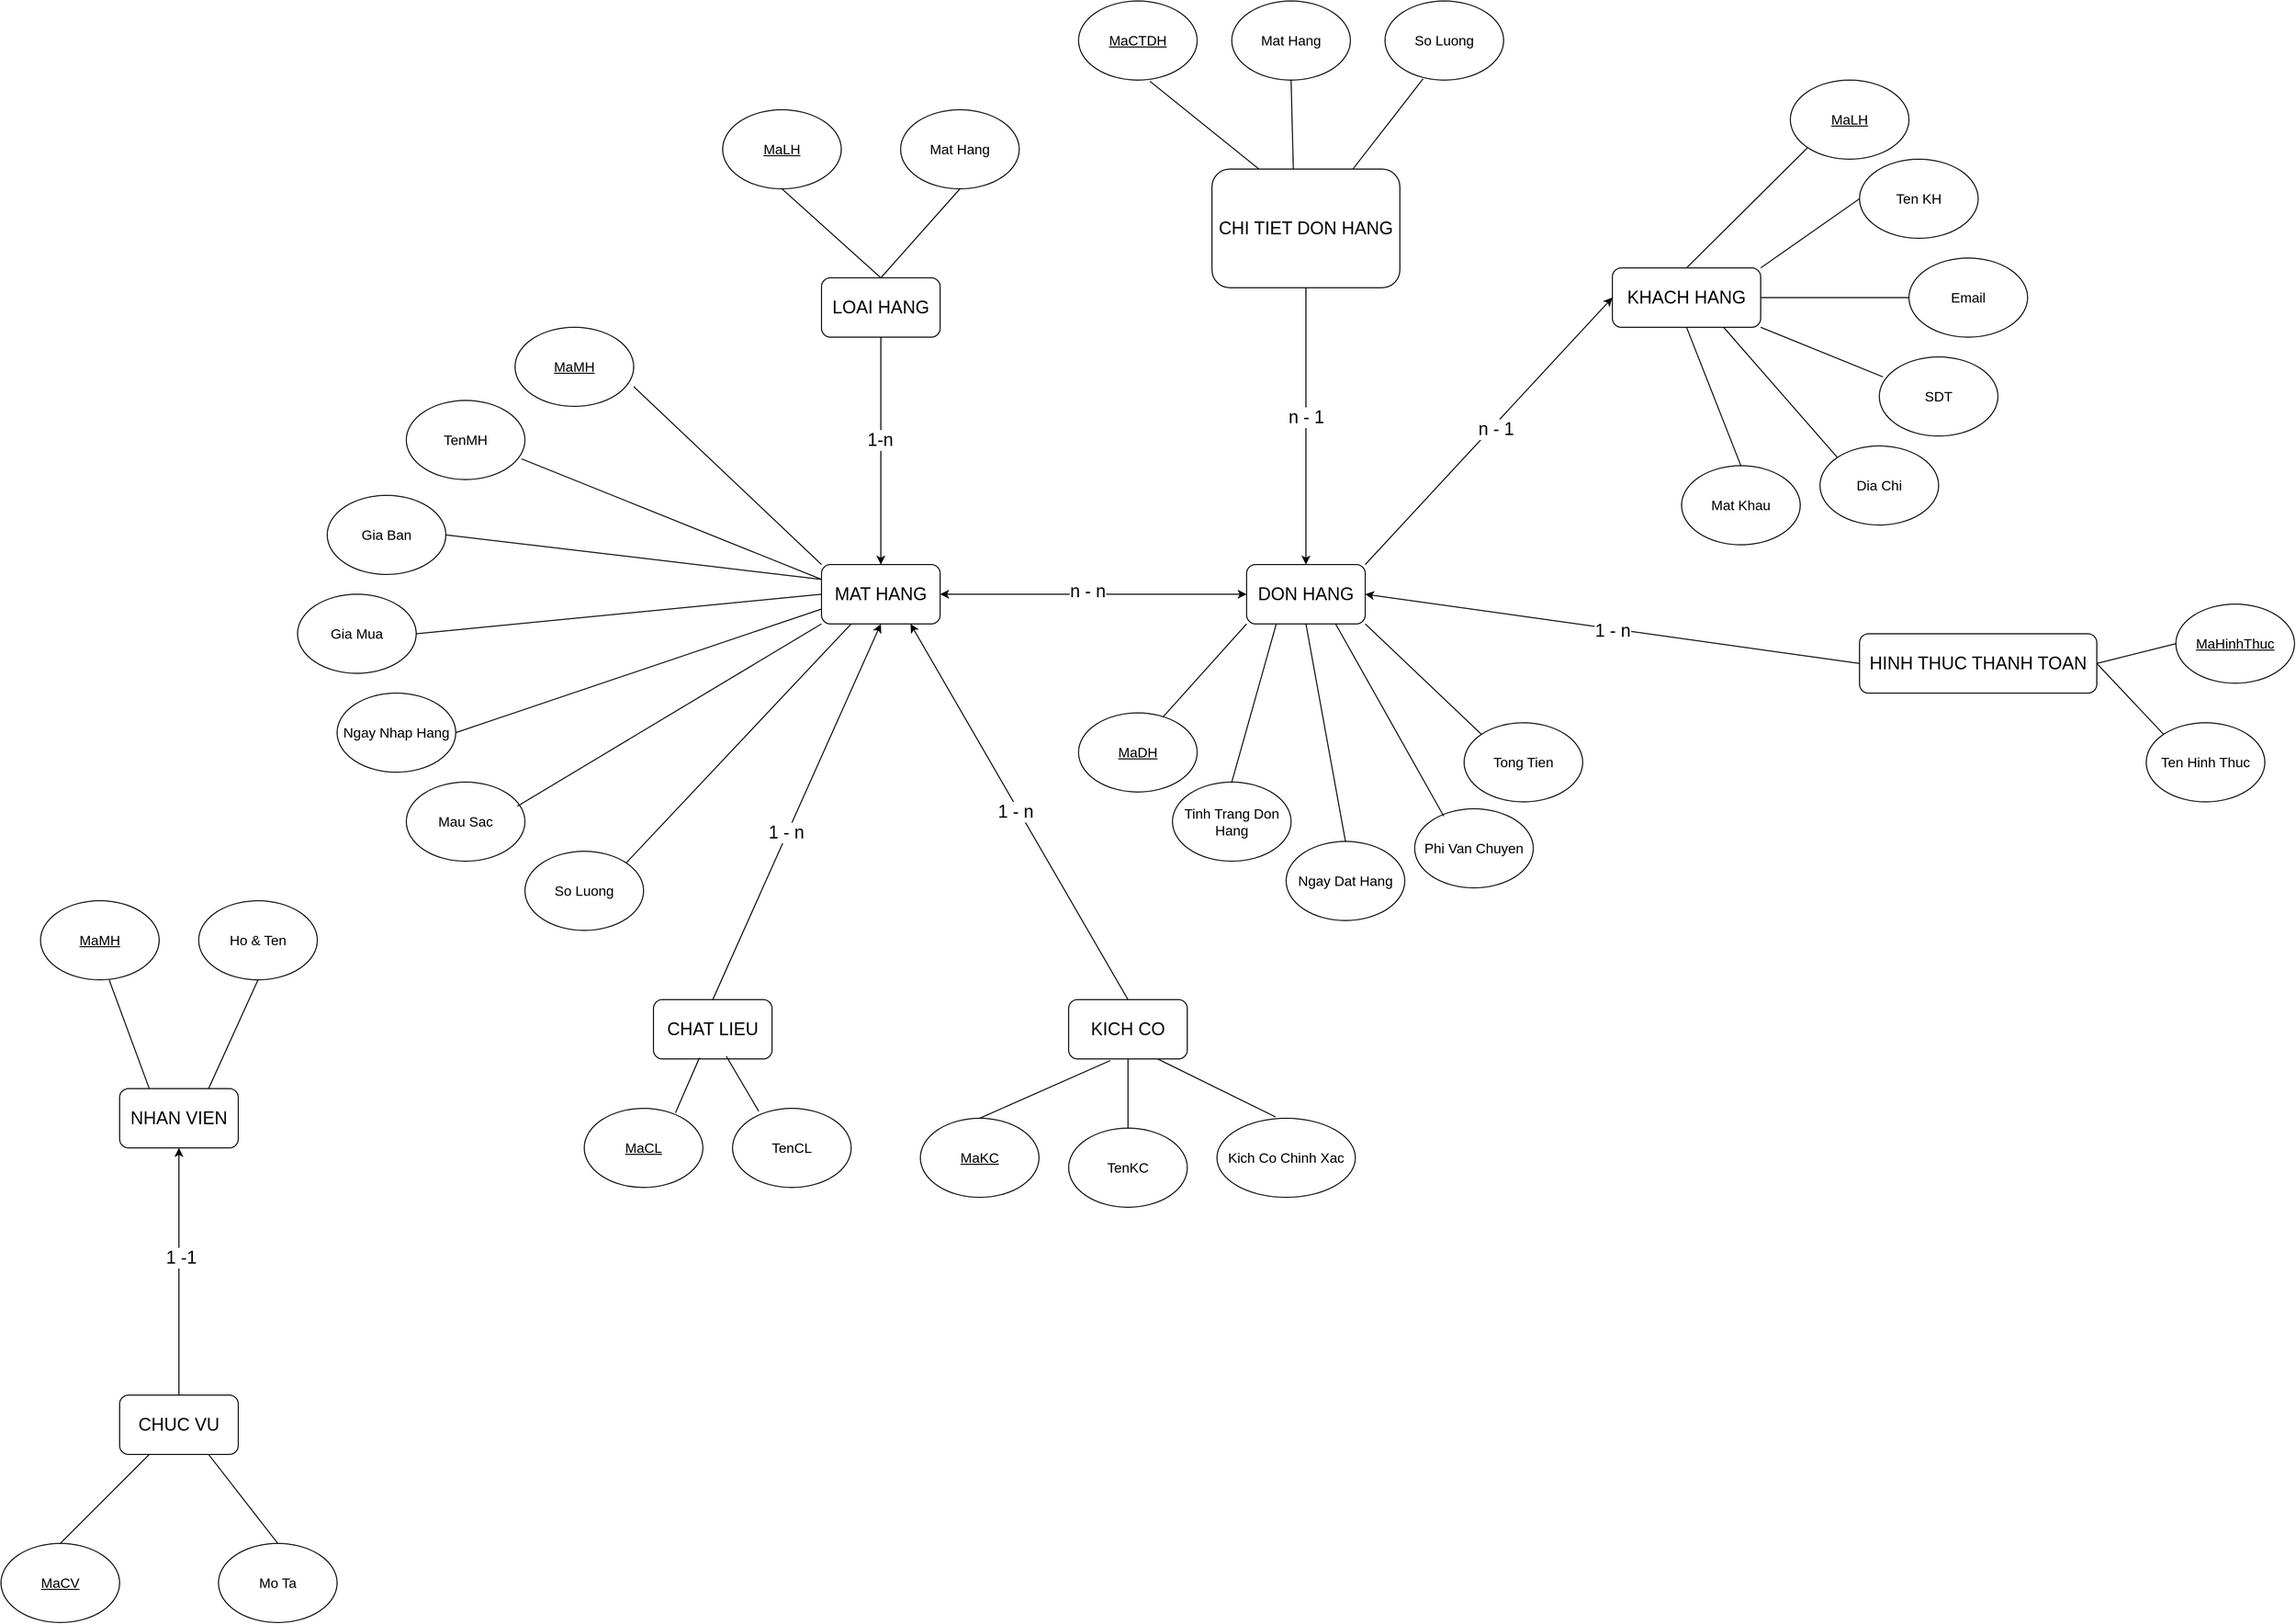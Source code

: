 <mxfile version="24.7.16">
  <diagram name="Page-1" id="EbaLPHoG32o2EvIgkiqX">
    <mxGraphModel grid="1" page="1" gridSize="10" guides="1" tooltips="1" connect="1" arrows="1" fold="1" pageScale="1" pageWidth="1169" pageHeight="827" math="0" shadow="0">
      <root>
        <mxCell id="0" />
        <mxCell id="1" parent="0" />
        <mxCell id="wJTwPAdukGqjJblI66U8-2" value="&lt;font style=&quot;font-size: 18px;&quot;&gt;LOAI HANG&lt;/font&gt;" style="rounded=1;whiteSpace=wrap;html=1;" vertex="1" parent="1">
          <mxGeometry x="170" y="210" width="120" height="60" as="geometry" />
        </mxCell>
        <mxCell id="wJTwPAdukGqjJblI66U8-3" value="&lt;span style=&quot;font-size: 18px;&quot;&gt;MAT HANG&lt;/span&gt;" style="rounded=1;whiteSpace=wrap;html=1;" vertex="1" parent="1">
          <mxGeometry x="170" y="500" width="120" height="60" as="geometry" />
        </mxCell>
        <mxCell id="wJTwPAdukGqjJblI66U8-4" value="" style="endArrow=classic;html=1;rounded=0;entryX=0.5;entryY=0;entryDx=0;entryDy=0;exitX=0.5;exitY=1;exitDx=0;exitDy=0;" edge="1" parent="1" source="wJTwPAdukGqjJblI66U8-2" target="wJTwPAdukGqjJblI66U8-3">
          <mxGeometry width="50" height="50" relative="1" as="geometry">
            <mxPoint x="250" y="110" as="sourcePoint" />
            <mxPoint x="240" y="440" as="targetPoint" />
          </mxGeometry>
        </mxCell>
        <mxCell id="wJTwPAdukGqjJblI66U8-5" value="&lt;font style=&quot;font-size: 18px;&quot;&gt;1-n&lt;/font&gt;" style="edgeLabel;html=1;align=center;verticalAlign=middle;resizable=0;points=[];" connectable="0" vertex="1" parent="wJTwPAdukGqjJblI66U8-4">
          <mxGeometry x="-0.096" y="-1" relative="1" as="geometry">
            <mxPoint as="offset" />
          </mxGeometry>
        </mxCell>
        <mxCell id="wJTwPAdukGqjJblI66U8-6" value="&lt;span style=&quot;font-size: 18px;&quot;&gt;KHACH HANG&lt;/span&gt;" style="rounded=1;whiteSpace=wrap;html=1;" vertex="1" parent="1">
          <mxGeometry x="970" y="200" width="150" height="60" as="geometry" />
        </mxCell>
        <mxCell id="wJTwPAdukGqjJblI66U8-7" value="&lt;span style=&quot;font-size: 18px;&quot;&gt;DON HANG&lt;/span&gt;" style="rounded=1;whiteSpace=wrap;html=1;" vertex="1" parent="1">
          <mxGeometry x="600" y="500" width="120" height="60" as="geometry" />
        </mxCell>
        <mxCell id="wJTwPAdukGqjJblI66U8-8" value="&lt;span style=&quot;font-size: 18px;&quot;&gt;CHI TIET DON HANG&lt;/span&gt;" style="rounded=1;whiteSpace=wrap;html=1;" vertex="1" parent="1">
          <mxGeometry x="565" y="100" width="190" height="120" as="geometry" />
        </mxCell>
        <mxCell id="wJTwPAdukGqjJblI66U8-9" value="&lt;span style=&quot;font-size: 18px;&quot;&gt;NHAN VIEN&lt;/span&gt;" style="rounded=1;whiteSpace=wrap;html=1;" vertex="1" parent="1">
          <mxGeometry x="-540" y="1030" width="120" height="60" as="geometry" />
        </mxCell>
        <mxCell id="wJTwPAdukGqjJblI66U8-10" value="&lt;span style=&quot;font-size: 18px;&quot;&gt;CHUC VU&lt;/span&gt;" style="rounded=1;whiteSpace=wrap;html=1;" vertex="1" parent="1">
          <mxGeometry x="-540" y="1340" width="120" height="60" as="geometry" />
        </mxCell>
        <mxCell id="wJTwPAdukGqjJblI66U8-13" value="" style="endArrow=classic;html=1;rounded=0;exitX=0.5;exitY=0;exitDx=0;exitDy=0;entryX=0.5;entryY=1;entryDx=0;entryDy=0;" edge="1" parent="1" source="wJTwPAdukGqjJblI66U8-10" target="wJTwPAdukGqjJblI66U8-9">
          <mxGeometry width="50" height="50" relative="1" as="geometry">
            <mxPoint x="680" y="830" as="sourcePoint" />
            <mxPoint x="730" y="780" as="targetPoint" />
          </mxGeometry>
        </mxCell>
        <mxCell id="wJTwPAdukGqjJblI66U8-17" value="&lt;font style=&quot;font-size: 18px;&quot;&gt;1 -1&lt;/font&gt;" style="edgeLabel;html=1;align=center;verticalAlign=middle;resizable=0;points=[];" connectable="0" vertex="1" parent="wJTwPAdukGqjJblI66U8-13">
          <mxGeometry x="0.103" y="-2" relative="1" as="geometry">
            <mxPoint y="-1" as="offset" />
          </mxGeometry>
        </mxCell>
        <mxCell id="wJTwPAdukGqjJblI66U8-18" value="" style="endArrow=classic;startArrow=classic;html=1;rounded=0;entryX=1;entryY=0.5;entryDx=0;entryDy=0;exitX=0;exitY=0.5;exitDx=0;exitDy=0;" edge="1" parent="1" source="wJTwPAdukGqjJblI66U8-7" target="wJTwPAdukGqjJblI66U8-3">
          <mxGeometry width="50" height="50" relative="1" as="geometry">
            <mxPoint x="590" y="530" as="sourcePoint" />
            <mxPoint x="780" y="470" as="targetPoint" />
          </mxGeometry>
        </mxCell>
        <mxCell id="wJTwPAdukGqjJblI66U8-19" value="&lt;font style=&quot;font-size: 18px;&quot;&gt;n - n&lt;/font&gt;" style="edgeLabel;html=1;align=center;verticalAlign=middle;resizable=0;points=[];" connectable="0" vertex="1" parent="wJTwPAdukGqjJblI66U8-18">
          <mxGeometry x="0.042" y="-3" relative="1" as="geometry">
            <mxPoint as="offset" />
          </mxGeometry>
        </mxCell>
        <mxCell id="wJTwPAdukGqjJblI66U8-20" value="" style="endArrow=classic;html=1;rounded=0;entryX=0;entryY=0.5;entryDx=0;entryDy=0;exitX=1;exitY=0;exitDx=0;exitDy=0;" edge="1" parent="1" source="wJTwPAdukGqjJblI66U8-7" target="wJTwPAdukGqjJblI66U8-6">
          <mxGeometry width="50" height="50" relative="1" as="geometry">
            <mxPoint x="730" y="640" as="sourcePoint" />
            <mxPoint x="780" y="590" as="targetPoint" />
          </mxGeometry>
        </mxCell>
        <mxCell id="wJTwPAdukGqjJblI66U8-22" value="&lt;font style=&quot;font-size: 18px;&quot;&gt;n - 1&lt;/font&gt;" style="edgeLabel;html=1;align=center;verticalAlign=middle;resizable=0;points=[];" connectable="0" vertex="1" parent="wJTwPAdukGqjJblI66U8-20">
          <mxGeometry x="0.034" y="-3" relative="1" as="geometry">
            <mxPoint as="offset" />
          </mxGeometry>
        </mxCell>
        <mxCell id="wJTwPAdukGqjJblI66U8-23" value="" style="endArrow=classic;html=1;rounded=0;exitX=0.5;exitY=1;exitDx=0;exitDy=0;entryX=0.5;entryY=0;entryDx=0;entryDy=0;" edge="1" parent="1" source="wJTwPAdukGqjJblI66U8-8" target="wJTwPAdukGqjJblI66U8-7">
          <mxGeometry width="50" height="50" relative="1" as="geometry">
            <mxPoint x="720" y="580" as="sourcePoint" />
            <mxPoint x="770" y="530" as="targetPoint" />
          </mxGeometry>
        </mxCell>
        <mxCell id="wJTwPAdukGqjJblI66U8-24" value="&lt;font style=&quot;font-size: 18px;&quot;&gt;n - 1&lt;/font&gt;" style="edgeLabel;html=1;align=center;verticalAlign=middle;resizable=0;points=[];" connectable="0" vertex="1" parent="wJTwPAdukGqjJblI66U8-23">
          <mxGeometry x="-0.057" relative="1" as="geometry">
            <mxPoint y="-1" as="offset" />
          </mxGeometry>
        </mxCell>
        <mxCell id="wJTwPAdukGqjJblI66U8-25" value="&lt;u&gt;&lt;font style=&quot;font-size: 14px;&quot;&gt;MaCTDH&lt;/font&gt;&lt;/u&gt;" style="ellipse;whiteSpace=wrap;html=1;" vertex="1" parent="1">
          <mxGeometry x="430" y="-70" width="120" height="80" as="geometry" />
        </mxCell>
        <mxCell id="wJTwPAdukGqjJblI66U8-26" value="&lt;font style=&quot;font-size: 14px;&quot;&gt;Mat Hang&lt;/font&gt;" style="ellipse;whiteSpace=wrap;html=1;" vertex="1" parent="1">
          <mxGeometry x="585" y="-70" width="120" height="80" as="geometry" />
        </mxCell>
        <mxCell id="wJTwPAdukGqjJblI66U8-27" value="&lt;span style=&quot;font-size: 14px;&quot;&gt;So Luong&lt;/span&gt;" style="ellipse;whiteSpace=wrap;html=1;" vertex="1" parent="1">
          <mxGeometry x="740" y="-70" width="120" height="80" as="geometry" />
        </mxCell>
        <mxCell id="wJTwPAdukGqjJblI66U8-28" value="" style="endArrow=none;html=1;rounded=0;entryX=0.602;entryY=1.016;entryDx=0;entryDy=0;entryPerimeter=0;exitX=0.25;exitY=0;exitDx=0;exitDy=0;" edge="1" parent="1" source="wJTwPAdukGqjJblI66U8-8" target="wJTwPAdukGqjJblI66U8-25">
          <mxGeometry width="50" height="50" relative="1" as="geometry">
            <mxPoint x="720" y="260" as="sourcePoint" />
            <mxPoint x="770" y="210" as="targetPoint" />
          </mxGeometry>
        </mxCell>
        <mxCell id="wJTwPAdukGqjJblI66U8-29" value="" style="endArrow=none;html=1;rounded=0;entryX=0.5;entryY=1;entryDx=0;entryDy=0;exitX=0.433;exitY=0;exitDx=0;exitDy=0;exitPerimeter=0;" edge="1" parent="1" source="wJTwPAdukGqjJblI66U8-8" target="wJTwPAdukGqjJblI66U8-26">
          <mxGeometry width="50" height="50" relative="1" as="geometry">
            <mxPoint x="613" y="100" as="sourcePoint" />
            <mxPoint x="502" y="11" as="targetPoint" />
          </mxGeometry>
        </mxCell>
        <mxCell id="wJTwPAdukGqjJblI66U8-30" value="" style="endArrow=none;html=1;rounded=0;entryX=0.321;entryY=0.984;entryDx=0;entryDy=0;entryPerimeter=0;exitX=0.75;exitY=0;exitDx=0;exitDy=0;" edge="1" parent="1" source="wJTwPAdukGqjJblI66U8-8" target="wJTwPAdukGqjJblI66U8-27">
          <mxGeometry width="50" height="50" relative="1" as="geometry">
            <mxPoint x="623" y="110" as="sourcePoint" />
            <mxPoint x="512" y="21" as="targetPoint" />
          </mxGeometry>
        </mxCell>
        <mxCell id="NMj2f-DkREQclC8dUfC--1" value="&lt;span style=&quot;font-size: 14px;&quot;&gt;&lt;u&gt;MaLH&lt;/u&gt;&lt;/span&gt;" style="ellipse;whiteSpace=wrap;html=1;" vertex="1" parent="1">
          <mxGeometry x="70" y="40" width="120" height="80" as="geometry" />
        </mxCell>
        <mxCell id="NMj2f-DkREQclC8dUfC--2" value="&lt;font style=&quot;font-size: 14px;&quot;&gt;Mat Hang&lt;/font&gt;" style="ellipse;whiteSpace=wrap;html=1;" vertex="1" parent="1">
          <mxGeometry x="250" y="40" width="120" height="80" as="geometry" />
        </mxCell>
        <mxCell id="NMj2f-DkREQclC8dUfC--3" value="" style="endArrow=none;html=1;rounded=0;entryX=0.5;entryY=1;entryDx=0;entryDy=0;exitX=0.5;exitY=0;exitDx=0;exitDy=0;" edge="1" parent="1" source="wJTwPAdukGqjJblI66U8-2" target="NMj2f-DkREQclC8dUfC--2">
          <mxGeometry width="50" height="50" relative="1" as="geometry">
            <mxPoint x="490" y="340" as="sourcePoint" />
            <mxPoint x="540" y="290" as="targetPoint" />
          </mxGeometry>
        </mxCell>
        <mxCell id="NMj2f-DkREQclC8dUfC--4" value="" style="endArrow=none;html=1;rounded=0;entryX=0.5;entryY=1;entryDx=0;entryDy=0;exitX=0.5;exitY=0;exitDx=0;exitDy=0;" edge="1" parent="1" source="wJTwPAdukGqjJblI66U8-2" target="NMj2f-DkREQclC8dUfC--1">
          <mxGeometry width="50" height="50" relative="1" as="geometry">
            <mxPoint x="490" y="340" as="sourcePoint" />
            <mxPoint x="540" y="290" as="targetPoint" />
          </mxGeometry>
        </mxCell>
        <mxCell id="NMj2f-DkREQclC8dUfC--5" value="&lt;span style=&quot;font-size: 14px;&quot;&gt;&lt;u&gt;MaMH&lt;/u&gt;&lt;/span&gt;" style="ellipse;whiteSpace=wrap;html=1;" vertex="1" parent="1">
          <mxGeometry x="-140" y="260" width="120" height="80" as="geometry" />
        </mxCell>
        <mxCell id="NMj2f-DkREQclC8dUfC--6" value="&lt;span style=&quot;font-size: 14px;&quot;&gt;TenMH&lt;/span&gt;" style="ellipse;whiteSpace=wrap;html=1;" vertex="1" parent="1">
          <mxGeometry x="-250" y="334" width="120" height="80" as="geometry" />
        </mxCell>
        <mxCell id="NMj2f-DkREQclC8dUfC--7" value="&lt;span style=&quot;font-size: 14px;&quot;&gt;Gia Ban&lt;/span&gt;" style="ellipse;whiteSpace=wrap;html=1;" vertex="1" parent="1">
          <mxGeometry x="-330" y="430" width="120" height="80" as="geometry" />
        </mxCell>
        <mxCell id="NMj2f-DkREQclC8dUfC--8" value="&lt;span style=&quot;font-size: 14px;&quot;&gt;Gia Mua&lt;/span&gt;" style="ellipse;whiteSpace=wrap;html=1;" vertex="1" parent="1">
          <mxGeometry x="-360" y="530" width="120" height="80" as="geometry" />
        </mxCell>
        <mxCell id="NMj2f-DkREQclC8dUfC--9" value="&lt;span style=&quot;font-size: 14px;&quot;&gt;Ngay Nhap Hang&lt;/span&gt;" style="ellipse;whiteSpace=wrap;html=1;" vertex="1" parent="1">
          <mxGeometry x="-320" y="630" width="120" height="80" as="geometry" />
        </mxCell>
        <mxCell id="NMj2f-DkREQclC8dUfC--11" value="&lt;span style=&quot;font-size: 14px;&quot;&gt;Mau Sac&lt;/span&gt;" style="ellipse;whiteSpace=wrap;html=1;" vertex="1" parent="1">
          <mxGeometry x="-250" y="720" width="120" height="80" as="geometry" />
        </mxCell>
        <mxCell id="NMj2f-DkREQclC8dUfC--12" value="&lt;span style=&quot;font-size: 14px;&quot;&gt;So Luong&lt;/span&gt;" style="ellipse;whiteSpace=wrap;html=1;" vertex="1" parent="1">
          <mxGeometry x="-130" y="790" width="120" height="80" as="geometry" />
        </mxCell>
        <mxCell id="NMj2f-DkREQclC8dUfC--13" value="" style="endArrow=none;html=1;rounded=0;entryX=1;entryY=0.75;entryDx=0;entryDy=0;entryPerimeter=0;exitX=0;exitY=0;exitDx=0;exitDy=0;" edge="1" parent="1" source="wJTwPAdukGqjJblI66U8-3" target="NMj2f-DkREQclC8dUfC--5">
          <mxGeometry width="50" height="50" relative="1" as="geometry">
            <mxPoint x="500" y="700" as="sourcePoint" />
            <mxPoint x="550" y="650" as="targetPoint" />
          </mxGeometry>
        </mxCell>
        <mxCell id="NMj2f-DkREQclC8dUfC--14" value="" style="endArrow=none;html=1;rounded=0;entryX=0.971;entryY=0.738;entryDx=0;entryDy=0;entryPerimeter=0;exitX=0;exitY=0.25;exitDx=0;exitDy=0;" edge="1" parent="1" source="wJTwPAdukGqjJblI66U8-3" target="NMj2f-DkREQclC8dUfC--6">
          <mxGeometry width="50" height="50" relative="1" as="geometry">
            <mxPoint x="500" y="700" as="sourcePoint" />
            <mxPoint x="550" y="650" as="targetPoint" />
          </mxGeometry>
        </mxCell>
        <mxCell id="NMj2f-DkREQclC8dUfC--15" value="" style="endArrow=none;html=1;rounded=0;entryX=1;entryY=0.5;entryDx=0;entryDy=0;exitX=0;exitY=0.25;exitDx=0;exitDy=0;" edge="1" parent="1" source="wJTwPAdukGqjJblI66U8-3" target="NMj2f-DkREQclC8dUfC--7">
          <mxGeometry width="50" height="50" relative="1" as="geometry">
            <mxPoint x="170" y="520" as="sourcePoint" />
            <mxPoint x="550" y="650" as="targetPoint" />
          </mxGeometry>
        </mxCell>
        <mxCell id="NMj2f-DkREQclC8dUfC--16" value="" style="endArrow=none;html=1;rounded=0;entryX=1;entryY=0.5;entryDx=0;entryDy=0;exitX=0;exitY=0.5;exitDx=0;exitDy=0;" edge="1" parent="1" source="wJTwPAdukGqjJblI66U8-3" target="NMj2f-DkREQclC8dUfC--8">
          <mxGeometry width="50" height="50" relative="1" as="geometry">
            <mxPoint x="500" y="700" as="sourcePoint" />
            <mxPoint x="550" y="650" as="targetPoint" />
          </mxGeometry>
        </mxCell>
        <mxCell id="NMj2f-DkREQclC8dUfC--17" value="" style="endArrow=none;html=1;rounded=0;entryX=1;entryY=0.5;entryDx=0;entryDy=0;exitX=0;exitY=0.75;exitDx=0;exitDy=0;" edge="1" parent="1" source="wJTwPAdukGqjJblI66U8-3" target="NMj2f-DkREQclC8dUfC--9">
          <mxGeometry width="50" height="50" relative="1" as="geometry">
            <mxPoint x="500" y="700" as="sourcePoint" />
            <mxPoint x="550" y="650" as="targetPoint" />
          </mxGeometry>
        </mxCell>
        <mxCell id="NMj2f-DkREQclC8dUfC--18" value="" style="endArrow=none;html=1;rounded=0;entryX=0.936;entryY=0.305;entryDx=0;entryDy=0;entryPerimeter=0;exitX=0;exitY=1;exitDx=0;exitDy=0;" edge="1" parent="1" source="wJTwPAdukGqjJblI66U8-3" target="NMj2f-DkREQclC8dUfC--11">
          <mxGeometry width="50" height="50" relative="1" as="geometry">
            <mxPoint x="500" y="700" as="sourcePoint" />
            <mxPoint x="550" y="650" as="targetPoint" />
          </mxGeometry>
        </mxCell>
        <mxCell id="NMj2f-DkREQclC8dUfC--19" value="" style="endArrow=none;html=1;rounded=0;entryX=1;entryY=0;entryDx=0;entryDy=0;exitX=0.25;exitY=1;exitDx=0;exitDy=0;" edge="1" parent="1" source="wJTwPAdukGqjJblI66U8-3" target="NMj2f-DkREQclC8dUfC--12">
          <mxGeometry width="50" height="50" relative="1" as="geometry">
            <mxPoint x="500" y="700" as="sourcePoint" />
            <mxPoint x="550" y="650" as="targetPoint" />
          </mxGeometry>
        </mxCell>
        <mxCell id="NMj2f-DkREQclC8dUfC--20" value="&lt;span style=&quot;font-size: 14px;&quot;&gt;Ngay Dat Hang&lt;/span&gt;" style="ellipse;whiteSpace=wrap;html=1;" vertex="1" parent="1">
          <mxGeometry x="640" y="780" width="120" height="80" as="geometry" />
        </mxCell>
        <mxCell id="NMj2f-DkREQclC8dUfC--21" value="&lt;span style=&quot;font-size: 14px;&quot;&gt;Phi Van Chuyen&lt;/span&gt;" style="ellipse;whiteSpace=wrap;html=1;" vertex="1" parent="1">
          <mxGeometry x="770" y="747" width="120" height="80" as="geometry" />
        </mxCell>
        <mxCell id="NMj2f-DkREQclC8dUfC--23" value="&lt;span style=&quot;font-size: 14px;&quot;&gt;Tinh Trang Don Hang&lt;/span&gt;" style="ellipse;whiteSpace=wrap;html=1;" vertex="1" parent="1">
          <mxGeometry x="525" y="720" width="120" height="80" as="geometry" />
        </mxCell>
        <mxCell id="NMj2f-DkREQclC8dUfC--25" value="&lt;span style=&quot;font-size: 14px;&quot;&gt;Tong Tien&lt;/span&gt;" style="ellipse;whiteSpace=wrap;html=1;" vertex="1" parent="1">
          <mxGeometry x="820" y="660" width="120" height="80" as="geometry" />
        </mxCell>
        <mxCell id="NMj2f-DkREQclC8dUfC--27" value="" style="endArrow=none;html=1;rounded=0;entryX=0.25;entryY=1;entryDx=0;entryDy=0;exitX=0.5;exitY=0;exitDx=0;exitDy=0;" edge="1" parent="1" source="NMj2f-DkREQclC8dUfC--23" target="wJTwPAdukGqjJblI66U8-7">
          <mxGeometry width="50" height="50" relative="1" as="geometry">
            <mxPoint x="500" y="690" as="sourcePoint" />
            <mxPoint x="550" y="640" as="targetPoint" />
          </mxGeometry>
        </mxCell>
        <mxCell id="NMj2f-DkREQclC8dUfC--28" value="" style="endArrow=none;html=1;rounded=0;entryX=0.5;entryY=1;entryDx=0;entryDy=0;exitX=0.5;exitY=0;exitDx=0;exitDy=0;" edge="1" parent="1" source="NMj2f-DkREQclC8dUfC--20" target="wJTwPAdukGqjJblI66U8-7">
          <mxGeometry width="50" height="50" relative="1" as="geometry">
            <mxPoint x="500" y="690" as="sourcePoint" />
            <mxPoint x="550" y="640" as="targetPoint" />
          </mxGeometry>
        </mxCell>
        <mxCell id="NMj2f-DkREQclC8dUfC--29" value="" style="endArrow=none;html=1;rounded=0;entryX=0.75;entryY=1;entryDx=0;entryDy=0;exitX=0.245;exitY=0.093;exitDx=0;exitDy=0;exitPerimeter=0;" edge="1" parent="1" source="NMj2f-DkREQclC8dUfC--21" target="wJTwPAdukGqjJblI66U8-7">
          <mxGeometry width="50" height="50" relative="1" as="geometry">
            <mxPoint x="500" y="690" as="sourcePoint" />
            <mxPoint x="550" y="640" as="targetPoint" />
          </mxGeometry>
        </mxCell>
        <mxCell id="NMj2f-DkREQclC8dUfC--30" value="" style="endArrow=none;html=1;rounded=0;entryX=1;entryY=1;entryDx=0;entryDy=0;exitX=0;exitY=0;exitDx=0;exitDy=0;" edge="1" parent="1" source="NMj2f-DkREQclC8dUfC--25" target="wJTwPAdukGqjJblI66U8-7">
          <mxGeometry width="50" height="50" relative="1" as="geometry">
            <mxPoint x="500" y="690" as="sourcePoint" />
            <mxPoint x="550" y="640" as="targetPoint" />
          </mxGeometry>
        </mxCell>
        <mxCell id="NMj2f-DkREQclC8dUfC--31" value="&lt;span style=&quot;font-size: 14px;&quot;&gt;&lt;u&gt;MaMH&lt;/u&gt;&lt;/span&gt;" style="ellipse;whiteSpace=wrap;html=1;" vertex="1" parent="1">
          <mxGeometry x="-620" y="840" width="120" height="80" as="geometry" />
        </mxCell>
        <mxCell id="NMj2f-DkREQclC8dUfC--32" value="" style="endArrow=none;html=1;rounded=0;entryX=0.579;entryY=1.002;entryDx=0;entryDy=0;entryPerimeter=0;exitX=0.25;exitY=0;exitDx=0;exitDy=0;" edge="1" parent="1" source="wJTwPAdukGqjJblI66U8-9" target="NMj2f-DkREQclC8dUfC--31">
          <mxGeometry width="50" height="50" relative="1" as="geometry">
            <mxPoint x="60" y="690" as="sourcePoint" />
            <mxPoint x="110" y="640" as="targetPoint" />
          </mxGeometry>
        </mxCell>
        <mxCell id="NMj2f-DkREQclC8dUfC--33" value="&lt;span style=&quot;font-size: 14px;&quot;&gt;Ho &amp;amp; Ten&lt;/span&gt;" style="ellipse;whiteSpace=wrap;html=1;" vertex="1" parent="1">
          <mxGeometry x="-460" y="840" width="120" height="80" as="geometry" />
        </mxCell>
        <mxCell id="NMj2f-DkREQclC8dUfC--34" value="" style="endArrow=none;html=1;rounded=0;exitX=0.75;exitY=0;exitDx=0;exitDy=0;entryX=0.5;entryY=1;entryDx=0;entryDy=0;" edge="1" parent="1" source="wJTwPAdukGqjJblI66U8-9" target="NMj2f-DkREQclC8dUfC--33">
          <mxGeometry width="50" height="50" relative="1" as="geometry">
            <mxPoint x="60" y="690" as="sourcePoint" />
            <mxPoint x="110" y="640" as="targetPoint" />
          </mxGeometry>
        </mxCell>
        <mxCell id="NMj2f-DkREQclC8dUfC--36" value="&lt;span style=&quot;font-size: 14px;&quot;&gt;&lt;u&gt;MaCV&lt;/u&gt;&lt;/span&gt;" style="ellipse;whiteSpace=wrap;html=1;" vertex="1" parent="1">
          <mxGeometry x="-660" y="1490" width="120" height="80" as="geometry" />
        </mxCell>
        <mxCell id="NMj2f-DkREQclC8dUfC--37" value="&lt;span style=&quot;font-size: 14px;&quot;&gt;Mo Ta&lt;/span&gt;" style="ellipse;whiteSpace=wrap;html=1;" vertex="1" parent="1">
          <mxGeometry x="-440" y="1490" width="120" height="80" as="geometry" />
        </mxCell>
        <mxCell id="NMj2f-DkREQclC8dUfC--38" value="" style="endArrow=none;html=1;rounded=0;entryX=0.25;entryY=1;entryDx=0;entryDy=0;exitX=0.5;exitY=0;exitDx=0;exitDy=0;" edge="1" parent="1" source="NMj2f-DkREQclC8dUfC--36" target="wJTwPAdukGqjJblI66U8-10">
          <mxGeometry width="50" height="50" relative="1" as="geometry">
            <mxPoint x="60" y="1220" as="sourcePoint" />
            <mxPoint x="110" y="1170" as="targetPoint" />
          </mxGeometry>
        </mxCell>
        <mxCell id="NMj2f-DkREQclC8dUfC--39" value="" style="endArrow=none;html=1;rounded=0;exitX=0.5;exitY=0;exitDx=0;exitDy=0;entryX=0.75;entryY=1;entryDx=0;entryDy=0;entryPerimeter=0;" edge="1" parent="1" source="NMj2f-DkREQclC8dUfC--37" target="wJTwPAdukGqjJblI66U8-10">
          <mxGeometry width="50" height="50" relative="1" as="geometry">
            <mxPoint x="60" y="1220" as="sourcePoint" />
            <mxPoint x="-460" y="1410" as="targetPoint" />
          </mxGeometry>
        </mxCell>
        <mxCell id="NMj2f-DkREQclC8dUfC--40" value="&lt;span style=&quot;font-size: 14px;&quot;&gt;&lt;u&gt;MaLH&lt;/u&gt;&lt;/span&gt;" style="ellipse;whiteSpace=wrap;html=1;" vertex="1" parent="1">
          <mxGeometry x="1150" y="10" width="120" height="80" as="geometry" />
        </mxCell>
        <mxCell id="NMj2f-DkREQclC8dUfC--41" value="&lt;span style=&quot;font-size: 14px;&quot;&gt;Ten KH&lt;/span&gt;" style="ellipse;whiteSpace=wrap;html=1;" vertex="1" parent="1">
          <mxGeometry x="1220" y="90" width="120" height="80" as="geometry" />
        </mxCell>
        <mxCell id="NMj2f-DkREQclC8dUfC--42" value="&lt;span style=&quot;font-size: 14px;&quot;&gt;Email&lt;/span&gt;" style="ellipse;whiteSpace=wrap;html=1;" vertex="1" parent="1">
          <mxGeometry x="1270" y="190" width="120" height="80" as="geometry" />
        </mxCell>
        <mxCell id="NMj2f-DkREQclC8dUfC--43" value="&lt;span style=&quot;font-size: 14px;&quot;&gt;SDT&lt;/span&gt;" style="ellipse;whiteSpace=wrap;html=1;" vertex="1" parent="1">
          <mxGeometry x="1240" y="290" width="120" height="80" as="geometry" />
        </mxCell>
        <mxCell id="NMj2f-DkREQclC8dUfC--44" value="&lt;span style=&quot;font-size: 14px;&quot;&gt;Dia Chi&lt;/span&gt;" style="ellipse;whiteSpace=wrap;html=1;" vertex="1" parent="1">
          <mxGeometry x="1180" y="380" width="120" height="80" as="geometry" />
        </mxCell>
        <mxCell id="NMj2f-DkREQclC8dUfC--45" value="&lt;span style=&quot;font-size: 14px;&quot;&gt;Mat Khau&lt;/span&gt;" style="ellipse;whiteSpace=wrap;html=1;" vertex="1" parent="1">
          <mxGeometry x="1040" y="400" width="120" height="80" as="geometry" />
        </mxCell>
        <mxCell id="NMj2f-DkREQclC8dUfC--46" value="" style="endArrow=none;html=1;rounded=0;entryX=0.5;entryY=1;entryDx=0;entryDy=0;exitX=0.5;exitY=0;exitDx=0;exitDy=0;" edge="1" parent="1" source="NMj2f-DkREQclC8dUfC--45" target="wJTwPAdukGqjJblI66U8-6">
          <mxGeometry width="50" height="50" relative="1" as="geometry">
            <mxPoint x="640" y="510" as="sourcePoint" />
            <mxPoint x="690" y="460" as="targetPoint" />
          </mxGeometry>
        </mxCell>
        <mxCell id="NMj2f-DkREQclC8dUfC--47" value="" style="endArrow=none;html=1;rounded=0;entryX=0.75;entryY=1;entryDx=0;entryDy=0;exitX=0;exitY=0;exitDx=0;exitDy=0;" edge="1" parent="1" source="NMj2f-DkREQclC8dUfC--44" target="wJTwPAdukGqjJblI66U8-6">
          <mxGeometry width="50" height="50" relative="1" as="geometry">
            <mxPoint x="640" y="510" as="sourcePoint" />
            <mxPoint x="690" y="460" as="targetPoint" />
          </mxGeometry>
        </mxCell>
        <mxCell id="NMj2f-DkREQclC8dUfC--48" value="" style="endArrow=none;html=1;rounded=0;entryX=1;entryY=1;entryDx=0;entryDy=0;exitX=0.031;exitY=0.252;exitDx=0;exitDy=0;exitPerimeter=0;" edge="1" parent="1" source="NMj2f-DkREQclC8dUfC--43" target="wJTwPAdukGqjJblI66U8-6">
          <mxGeometry width="50" height="50" relative="1" as="geometry">
            <mxPoint x="640" y="510" as="sourcePoint" />
            <mxPoint x="690" y="460" as="targetPoint" />
          </mxGeometry>
        </mxCell>
        <mxCell id="NMj2f-DkREQclC8dUfC--49" value="" style="endArrow=none;html=1;rounded=0;entryX=1;entryY=0.5;entryDx=0;entryDy=0;exitX=0;exitY=0.5;exitDx=0;exitDy=0;" edge="1" parent="1" source="NMj2f-DkREQclC8dUfC--42" target="wJTwPAdukGqjJblI66U8-6">
          <mxGeometry width="50" height="50" relative="1" as="geometry">
            <mxPoint x="640" y="510" as="sourcePoint" />
            <mxPoint x="690" y="460" as="targetPoint" />
          </mxGeometry>
        </mxCell>
        <mxCell id="NMj2f-DkREQclC8dUfC--50" value="" style="endArrow=none;html=1;rounded=0;entryX=0;entryY=0.5;entryDx=0;entryDy=0;exitX=1;exitY=0;exitDx=0;exitDy=0;" edge="1" parent="1" source="wJTwPAdukGqjJblI66U8-6" target="NMj2f-DkREQclC8dUfC--41">
          <mxGeometry width="50" height="50" relative="1" as="geometry">
            <mxPoint x="640" y="510" as="sourcePoint" />
            <mxPoint x="690" y="460" as="targetPoint" />
          </mxGeometry>
        </mxCell>
        <mxCell id="NMj2f-DkREQclC8dUfC--51" value="" style="endArrow=none;html=1;rounded=0;entryX=0;entryY=1;entryDx=0;entryDy=0;exitX=0.5;exitY=0;exitDx=0;exitDy=0;" edge="1" parent="1" source="wJTwPAdukGqjJblI66U8-6" target="NMj2f-DkREQclC8dUfC--40">
          <mxGeometry width="50" height="50" relative="1" as="geometry">
            <mxPoint x="640" y="510" as="sourcePoint" />
            <mxPoint x="690" y="460" as="targetPoint" />
          </mxGeometry>
        </mxCell>
        <mxCell id="NMj2f-DkREQclC8dUfC--52" value="&lt;span style=&quot;font-size: 18px;&quot;&gt;CHAT LIEU&lt;/span&gt;" style="rounded=1;whiteSpace=wrap;html=1;" vertex="1" parent="1">
          <mxGeometry y="940" width="120" height="60" as="geometry" />
        </mxCell>
        <mxCell id="NMj2f-DkREQclC8dUfC--53" value="&lt;span style=&quot;font-size: 18px;&quot;&gt;KICH CO&lt;/span&gt;" style="rounded=1;whiteSpace=wrap;html=1;" vertex="1" parent="1">
          <mxGeometry x="420" y="940" width="120" height="60" as="geometry" />
        </mxCell>
        <mxCell id="NMj2f-DkREQclC8dUfC--54" value="&lt;span style=&quot;font-size: 14px;&quot;&gt;&lt;u&gt;MaCL&lt;/u&gt;&lt;/span&gt;" style="ellipse;whiteSpace=wrap;html=1;" vertex="1" parent="1">
          <mxGeometry x="-70" y="1050" width="120" height="80" as="geometry" />
        </mxCell>
        <mxCell id="NMj2f-DkREQclC8dUfC--55" value="&lt;span style=&quot;font-size: 14px;&quot;&gt;TenCL&lt;/span&gt;" style="ellipse;whiteSpace=wrap;html=1;" vertex="1" parent="1">
          <mxGeometry x="80" y="1050" width="120" height="80" as="geometry" />
        </mxCell>
        <mxCell id="NMj2f-DkREQclC8dUfC--56" value="" style="endArrow=none;html=1;rounded=0;exitX=0.769;exitY=0.055;exitDx=0;exitDy=0;exitPerimeter=0;entryX=0.388;entryY=0.979;entryDx=0;entryDy=0;entryPerimeter=0;" edge="1" parent="1" source="NMj2f-DkREQclC8dUfC--54" target="NMj2f-DkREQclC8dUfC--52">
          <mxGeometry width="50" height="50" relative="1" as="geometry">
            <mxPoint x="640" y="990" as="sourcePoint" />
            <mxPoint x="690" y="940" as="targetPoint" />
          </mxGeometry>
        </mxCell>
        <mxCell id="NMj2f-DkREQclC8dUfC--57" value="" style="endArrow=none;html=1;rounded=0;entryX=0.614;entryY=0.955;entryDx=0;entryDy=0;entryPerimeter=0;exitX=0.221;exitY=0.037;exitDx=0;exitDy=0;exitPerimeter=0;" edge="1" parent="1" source="NMj2f-DkREQclC8dUfC--55" target="NMj2f-DkREQclC8dUfC--52">
          <mxGeometry width="50" height="50" relative="1" as="geometry">
            <mxPoint x="640" y="990" as="sourcePoint" />
            <mxPoint x="690" y="940" as="targetPoint" />
          </mxGeometry>
        </mxCell>
        <mxCell id="NMj2f-DkREQclC8dUfC--58" value="&lt;span style=&quot;font-size: 14px;&quot;&gt;&lt;u&gt;MaKC&lt;/u&gt;&lt;/span&gt;" style="ellipse;whiteSpace=wrap;html=1;" vertex="1" parent="1">
          <mxGeometry x="270" y="1060" width="120" height="80" as="geometry" />
        </mxCell>
        <mxCell id="NMj2f-DkREQclC8dUfC--59" value="&lt;span style=&quot;font-size: 14px;&quot;&gt;TenKC&lt;/span&gt;" style="ellipse;whiteSpace=wrap;html=1;" vertex="1" parent="1">
          <mxGeometry x="420" y="1070" width="120" height="80" as="geometry" />
        </mxCell>
        <mxCell id="NMj2f-DkREQclC8dUfC--60" value="&lt;span style=&quot;font-size: 14px;&quot;&gt;Kich Co Chinh Xac&lt;/span&gt;" style="ellipse;whiteSpace=wrap;html=1;" vertex="1" parent="1">
          <mxGeometry x="570" y="1060" width="140" height="80" as="geometry" />
        </mxCell>
        <mxCell id="NMj2f-DkREQclC8dUfC--61" value="" style="endArrow=none;html=1;rounded=0;exitX=0.5;exitY=0;exitDx=0;exitDy=0;entryX=0.352;entryY=1.026;entryDx=0;entryDy=0;entryPerimeter=0;" edge="1" parent="1" source="NMj2f-DkREQclC8dUfC--58" target="NMj2f-DkREQclC8dUfC--53">
          <mxGeometry width="50" height="50" relative="1" as="geometry">
            <mxPoint x="640" y="990" as="sourcePoint" />
            <mxPoint x="690" y="940" as="targetPoint" />
          </mxGeometry>
        </mxCell>
        <mxCell id="NMj2f-DkREQclC8dUfC--62" value="" style="endArrow=none;html=1;rounded=0;exitX=0.5;exitY=0;exitDx=0;exitDy=0;entryX=0.5;entryY=1;entryDx=0;entryDy=0;" edge="1" parent="1" source="NMj2f-DkREQclC8dUfC--59" target="NMj2f-DkREQclC8dUfC--53">
          <mxGeometry width="50" height="50" relative="1" as="geometry">
            <mxPoint x="640" y="990" as="sourcePoint" />
            <mxPoint x="690" y="940" as="targetPoint" />
          </mxGeometry>
        </mxCell>
        <mxCell id="NMj2f-DkREQclC8dUfC--63" value="" style="endArrow=none;html=1;rounded=0;exitX=0.75;exitY=1;exitDx=0;exitDy=0;entryX=0.424;entryY=-0.016;entryDx=0;entryDy=0;entryPerimeter=0;" edge="1" parent="1" source="NMj2f-DkREQclC8dUfC--53" target="NMj2f-DkREQclC8dUfC--60">
          <mxGeometry width="50" height="50" relative="1" as="geometry">
            <mxPoint x="640" y="990" as="sourcePoint" />
            <mxPoint x="690" y="940" as="targetPoint" />
          </mxGeometry>
        </mxCell>
        <mxCell id="NMj2f-DkREQclC8dUfC--64" value="" style="endArrow=classic;html=1;rounded=0;exitX=0.5;exitY=0;exitDx=0;exitDy=0;entryX=0.5;entryY=1;entryDx=0;entryDy=0;" edge="1" parent="1" source="NMj2f-DkREQclC8dUfC--52" target="wJTwPAdukGqjJblI66U8-3">
          <mxGeometry width="50" height="50" relative="1" as="geometry">
            <mxPoint x="640" y="990" as="sourcePoint" />
            <mxPoint x="690" y="940" as="targetPoint" />
          </mxGeometry>
        </mxCell>
        <mxCell id="NMj2f-DkREQclC8dUfC--66" value="&lt;span style=&quot;font-size: 18px;&quot;&gt;1 - n&lt;/span&gt;" style="edgeLabel;html=1;align=center;verticalAlign=middle;resizable=0;points=[];" connectable="0" vertex="1" parent="NMj2f-DkREQclC8dUfC--64">
          <mxGeometry x="-0.111" y="2" relative="1" as="geometry">
            <mxPoint as="offset" />
          </mxGeometry>
        </mxCell>
        <mxCell id="NMj2f-DkREQclC8dUfC--65" value="" style="endArrow=classic;html=1;rounded=0;exitX=0.5;exitY=0;exitDx=0;exitDy=0;entryX=0.75;entryY=1;entryDx=0;entryDy=0;" edge="1" parent="1" source="NMj2f-DkREQclC8dUfC--53" target="wJTwPAdukGqjJblI66U8-3">
          <mxGeometry width="50" height="50" relative="1" as="geometry">
            <mxPoint x="640" y="990" as="sourcePoint" />
            <mxPoint x="690" y="940" as="targetPoint" />
          </mxGeometry>
        </mxCell>
        <mxCell id="NMj2f-DkREQclC8dUfC--67" value="&lt;span style=&quot;font-size: 18px;&quot;&gt;1 - n&lt;/span&gt;" style="edgeLabel;html=1;align=center;verticalAlign=middle;resizable=0;points=[];" connectable="0" vertex="1" parent="NMj2f-DkREQclC8dUfC--65">
          <mxGeometry x="0.011" y="4" relative="1" as="geometry">
            <mxPoint as="offset" />
          </mxGeometry>
        </mxCell>
        <mxCell id="NMj2f-DkREQclC8dUfC--69" value="&lt;span style=&quot;font-size: 18px;&quot;&gt;HINH THUC THANH TOAN&lt;/span&gt;" style="rounded=1;whiteSpace=wrap;html=1;" vertex="1" parent="1">
          <mxGeometry x="1220" y="570" width="240" height="60" as="geometry" />
        </mxCell>
        <mxCell id="NMj2f-DkREQclC8dUfC--70" value="&lt;u&gt;&lt;font style=&quot;font-size: 14px;&quot;&gt;MaDH&lt;/font&gt;&lt;/u&gt;" style="ellipse;whiteSpace=wrap;html=1;" vertex="1" parent="1">
          <mxGeometry x="430" y="650" width="120" height="80" as="geometry" />
        </mxCell>
        <mxCell id="NMj2f-DkREQclC8dUfC--71" value="" style="endArrow=none;html=1;rounded=0;exitX=0.71;exitY=0.055;exitDx=0;exitDy=0;exitPerimeter=0;entryX=0;entryY=1;entryDx=0;entryDy=0;" edge="1" parent="1" source="NMj2f-DkREQclC8dUfC--70" target="wJTwPAdukGqjJblI66U8-7">
          <mxGeometry width="50" height="50" relative="1" as="geometry">
            <mxPoint x="920" y="440" as="sourcePoint" />
            <mxPoint x="970" y="390" as="targetPoint" />
          </mxGeometry>
        </mxCell>
        <mxCell id="NMj2f-DkREQclC8dUfC--72" value="&lt;span style=&quot;font-size: 14px;&quot;&gt;&lt;u&gt;MaHinhThuc&lt;/u&gt;&lt;/span&gt;" style="ellipse;whiteSpace=wrap;html=1;" vertex="1" parent="1">
          <mxGeometry x="1540" y="540" width="120" height="80" as="geometry" />
        </mxCell>
        <mxCell id="NMj2f-DkREQclC8dUfC--73" value="&lt;span style=&quot;font-size: 14px;&quot;&gt;Ten Hinh Thuc&lt;/span&gt;" style="ellipse;whiteSpace=wrap;html=1;" vertex="1" parent="1">
          <mxGeometry x="1510" y="660" width="120" height="80" as="geometry" />
        </mxCell>
        <mxCell id="NMj2f-DkREQclC8dUfC--74" value="" style="endArrow=none;html=1;rounded=0;entryX=0;entryY=0.5;entryDx=0;entryDy=0;exitX=1;exitY=0.5;exitDx=0;exitDy=0;" edge="1" parent="1" source="NMj2f-DkREQclC8dUfC--69" target="NMj2f-DkREQclC8dUfC--72">
          <mxGeometry width="50" height="50" relative="1" as="geometry">
            <mxPoint x="920" y="440" as="sourcePoint" />
            <mxPoint x="970" y="390" as="targetPoint" />
          </mxGeometry>
        </mxCell>
        <mxCell id="NMj2f-DkREQclC8dUfC--75" value="" style="endArrow=none;html=1;rounded=0;exitX=0;exitY=0;exitDx=0;exitDy=0;entryX=1;entryY=0.5;entryDx=0;entryDy=0;" edge="1" parent="1" source="NMj2f-DkREQclC8dUfC--73" target="NMj2f-DkREQclC8dUfC--69">
          <mxGeometry width="50" height="50" relative="1" as="geometry">
            <mxPoint x="920" y="440" as="sourcePoint" />
            <mxPoint x="970" y="390" as="targetPoint" />
          </mxGeometry>
        </mxCell>
        <mxCell id="NMj2f-DkREQclC8dUfC--76" value="" style="endArrow=classic;html=1;rounded=0;entryX=1;entryY=0.5;entryDx=0;entryDy=0;exitX=0;exitY=0.5;exitDx=0;exitDy=0;" edge="1" parent="1" source="NMj2f-DkREQclC8dUfC--69" target="wJTwPAdukGqjJblI66U8-7">
          <mxGeometry width="50" height="50" relative="1" as="geometry">
            <mxPoint x="920" y="440" as="sourcePoint" />
            <mxPoint x="970" y="390" as="targetPoint" />
          </mxGeometry>
        </mxCell>
        <mxCell id="NMj2f-DkREQclC8dUfC--77" value="&lt;span style=&quot;font-size: 18px;&quot;&gt;1 - n&lt;/span&gt;" style="edgeLabel;html=1;align=center;verticalAlign=middle;resizable=0;points=[];" connectable="0" vertex="1" parent="NMj2f-DkREQclC8dUfC--76">
          <mxGeometry x="0.001" y="2" relative="1" as="geometry">
            <mxPoint as="offset" />
          </mxGeometry>
        </mxCell>
      </root>
    </mxGraphModel>
  </diagram>
</mxfile>
